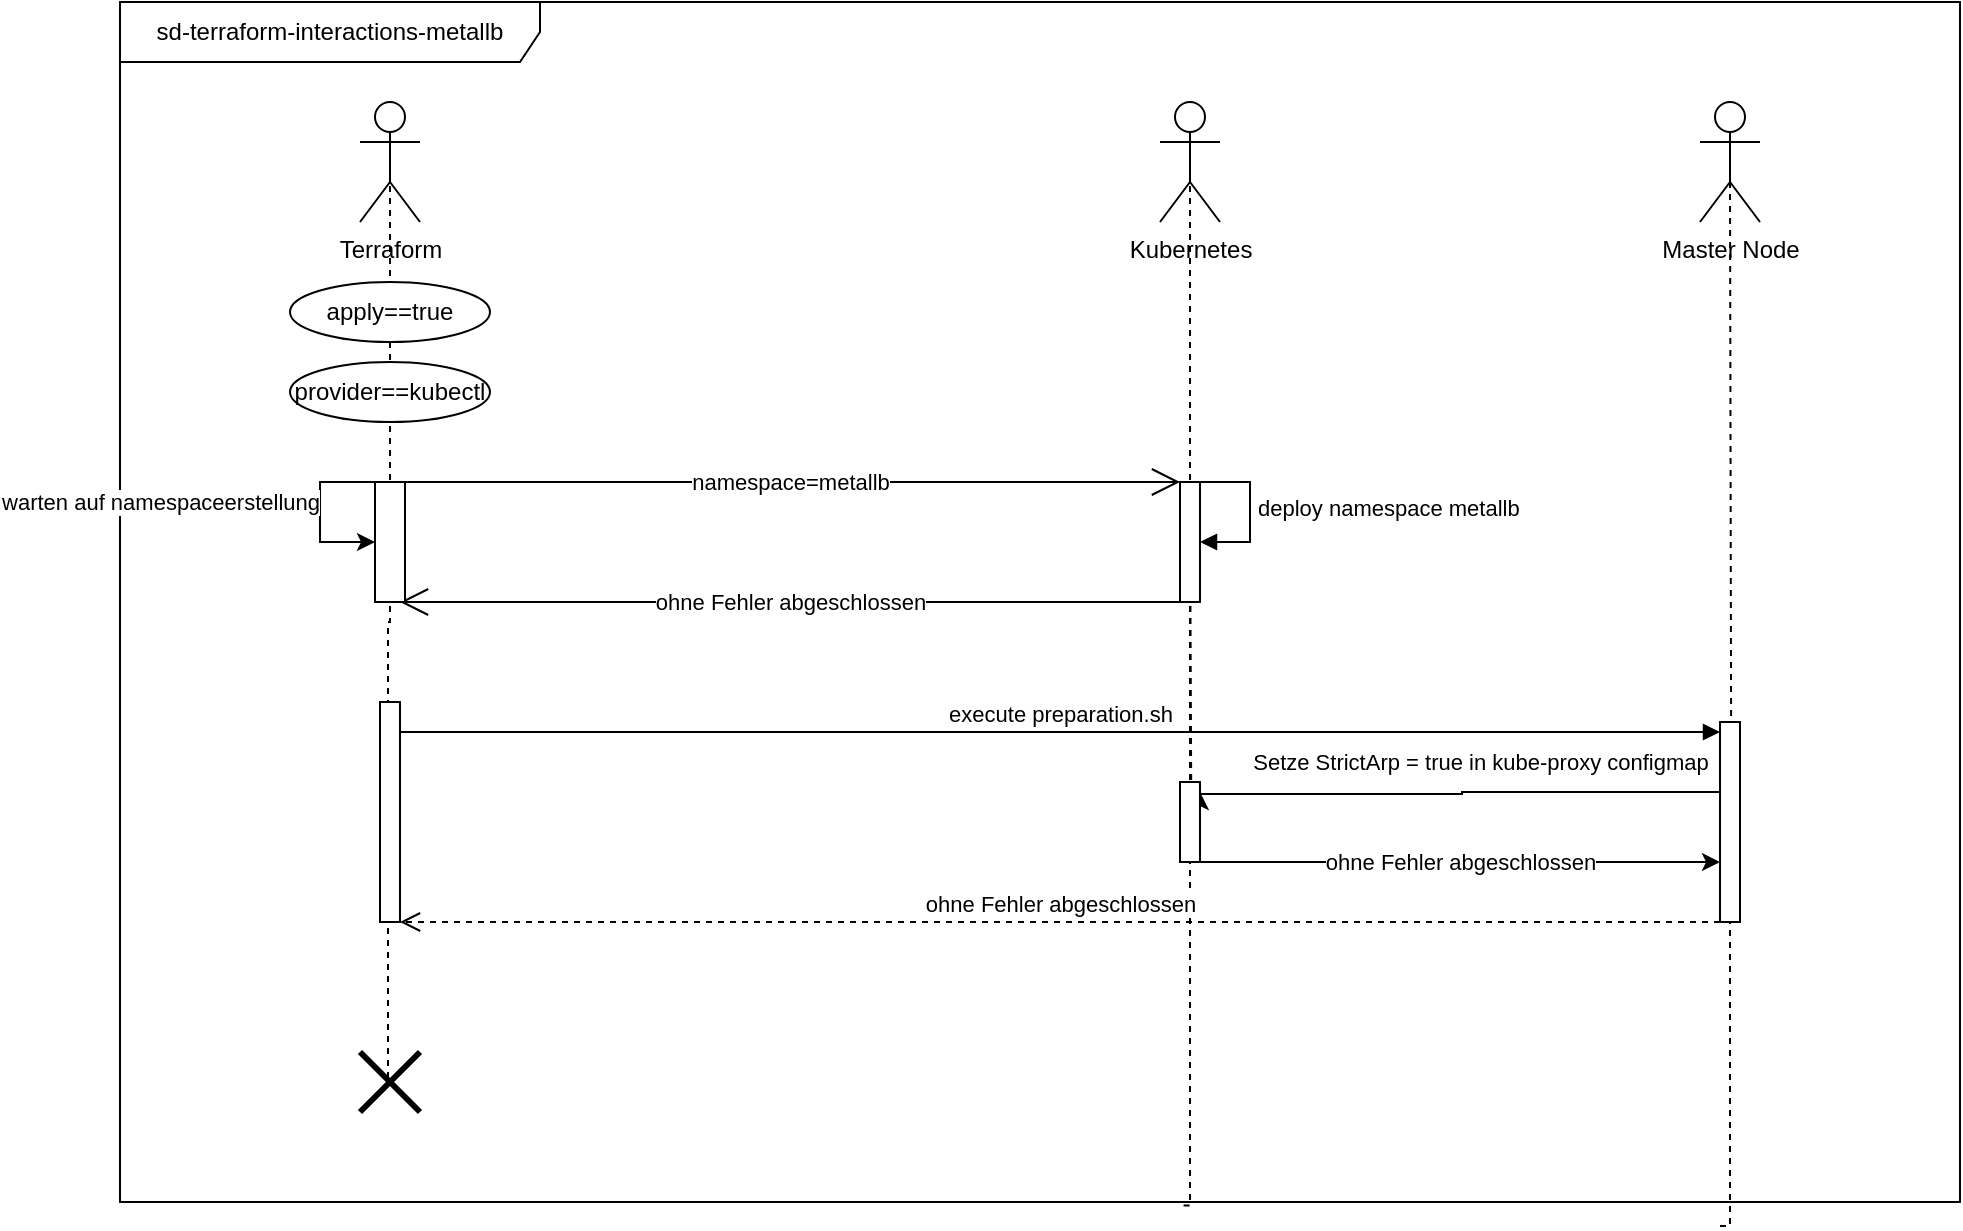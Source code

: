 <mxfile version="24.4.10" type="github">
  <diagram name="Seite-1" id="mMHOEo7cuXuUmrjVVUj_">
    <mxGraphModel dx="2901" dy="680" grid="1" gridSize="10" guides="1" tooltips="1" connect="1" arrows="1" fold="1" page="1" pageScale="1" pageWidth="827" pageHeight="1169" math="0" shadow="0">
      <root>
        <mxCell id="0" />
        <mxCell id="1" parent="0" />
        <mxCell id="BHSRUamQ7bkJ-WpqZw3I-1" value="sd-terraform-interactions-metallb" style="shape=umlFrame;whiteSpace=wrap;html=1;pointerEvents=0;width=210;height=30;" vertex="1" parent="1">
          <mxGeometry x="-70" y="60" width="920" height="600" as="geometry" />
        </mxCell>
        <mxCell id="BHSRUamQ7bkJ-WpqZw3I-2" value="Terraform" style="shape=umlActor;verticalLabelPosition=bottom;verticalAlign=top;html=1;" vertex="1" parent="1">
          <mxGeometry x="50" y="110" width="30" height="60" as="geometry" />
        </mxCell>
        <mxCell id="BHSRUamQ7bkJ-WpqZw3I-3" value="Kubernetes" style="shape=umlActor;verticalLabelPosition=bottom;verticalAlign=top;html=1;" vertex="1" parent="1">
          <mxGeometry x="450" y="110" width="30" height="60" as="geometry" />
        </mxCell>
        <mxCell id="BHSRUamQ7bkJ-WpqZw3I-5" style="edgeStyle=orthogonalEdgeStyle;rounded=0;orthogonalLoop=1;jettySize=auto;html=1;exitX=0.5;exitY=0.5;exitDx=0;exitDy=0;exitPerimeter=0;dashed=1;endArrow=none;endFill=0;" edge="1" parent="1" source="BHSRUamQ7bkJ-WpqZw3I-16" target="BHSRUamQ7bkJ-WpqZw3I-1">
          <mxGeometry relative="1" as="geometry">
            <mxPoint x="64.5" y="355.6" as="sourcePoint" />
            <mxPoint x="65" y="670" as="targetPoint" />
            <Array as="points">
              <mxPoint x="65" y="510" />
              <mxPoint x="65" y="510" />
            </Array>
          </mxGeometry>
        </mxCell>
        <mxCell id="BHSRUamQ7bkJ-WpqZw3I-6" style="edgeStyle=orthogonalEdgeStyle;rounded=0;orthogonalLoop=1;jettySize=auto;html=1;exitX=0.5;exitY=0.5;exitDx=0;exitDy=0;exitPerimeter=0;entryX=0.576;entryY=1.003;entryDx=0;entryDy=0;entryPerimeter=0;endArrow=none;endFill=0;dashed=1;" edge="1" parent="1" source="BHSRUamQ7bkJ-WpqZw3I-3" target="BHSRUamQ7bkJ-WpqZw3I-1">
          <mxGeometry relative="1" as="geometry">
            <Array as="points">
              <mxPoint x="465" y="662" />
            </Array>
          </mxGeometry>
        </mxCell>
        <mxCell id="BHSRUamQ7bkJ-WpqZw3I-9" value="namespace=metallb" style="endArrow=open;endSize=12;html=1;rounded=0;" edge="1" parent="1">
          <mxGeometry width="160" relative="1" as="geometry">
            <mxPoint x="70" y="300" as="sourcePoint" />
            <mxPoint x="460" y="300" as="targetPoint" />
          </mxGeometry>
        </mxCell>
        <mxCell id="BHSRUamQ7bkJ-WpqZw3I-11" value="deploy namespace metallb" style="html=1;align=left;spacingLeft=2;endArrow=block;rounded=0;edgeStyle=orthogonalEdgeStyle;curved=0;rounded=0;" edge="1" parent="1">
          <mxGeometry relative="1" as="geometry">
            <mxPoint x="465" y="300" as="sourcePoint" />
            <Array as="points">
              <mxPoint x="495" y="330" />
            </Array>
            <mxPoint x="470" y="330" as="targetPoint" />
          </mxGeometry>
        </mxCell>
        <mxCell id="BHSRUamQ7bkJ-WpqZw3I-12" value="ohne Fehler abgeschlossen" style="endArrow=open;endSize=12;html=1;rounded=0;" edge="1" parent="1">
          <mxGeometry width="160" relative="1" as="geometry">
            <mxPoint x="460" y="360" as="sourcePoint" />
            <mxPoint x="70" y="360" as="targetPoint" />
          </mxGeometry>
        </mxCell>
        <mxCell id="BHSRUamQ7bkJ-WpqZw3I-17" value="" style="edgeStyle=orthogonalEdgeStyle;rounded=0;orthogonalLoop=1;jettySize=auto;html=1;exitX=0.5;exitY=0.5;exitDx=0;exitDy=0;exitPerimeter=0;dashed=1;endArrow=none;endFill=0;" edge="1" parent="1" source="BHSRUamQ7bkJ-WpqZw3I-2">
          <mxGeometry relative="1" as="geometry">
            <mxPoint x="65" y="140" as="sourcePoint" />
            <mxPoint x="64" y="600" as="targetPoint" />
            <Array as="points">
              <mxPoint x="65" y="370" />
            </Array>
          </mxGeometry>
        </mxCell>
        <mxCell id="BHSRUamQ7bkJ-WpqZw3I-16" value="" style="html=1;whiteSpace=wrap;" vertex="1" parent="1">
          <mxGeometry x="57.5" y="300" width="15" height="60" as="geometry" />
        </mxCell>
        <mxCell id="BHSRUamQ7bkJ-WpqZw3I-18" value="provider==kubectl" style="ellipse;whiteSpace=wrap;html=1;" vertex="1" parent="1">
          <mxGeometry x="15" y="240" width="100" height="30" as="geometry" />
        </mxCell>
        <mxCell id="BHSRUamQ7bkJ-WpqZw3I-19" value="apply==true" style="ellipse;whiteSpace=wrap;html=1;" vertex="1" parent="1">
          <mxGeometry x="15" y="200" width="100" height="30" as="geometry" />
        </mxCell>
        <mxCell id="BHSRUamQ7bkJ-WpqZw3I-20" value="warten auf namespaceerstellung" style="edgeStyle=orthogonalEdgeStyle;rounded=0;orthogonalLoop=1;jettySize=auto;html=1;exitX=0;exitY=0;exitDx=0;exitDy=0;entryX=0;entryY=0.5;entryDx=0;entryDy=0;" edge="1" parent="1" source="BHSRUamQ7bkJ-WpqZw3I-16" target="BHSRUamQ7bkJ-WpqZw3I-16">
          <mxGeometry x="-0.118" y="-80" relative="1" as="geometry">
            <Array as="points">
              <mxPoint x="30" y="300" />
              <mxPoint x="30" y="330" />
            </Array>
            <mxPoint as="offset" />
          </mxGeometry>
        </mxCell>
        <mxCell id="BHSRUamQ7bkJ-WpqZw3I-25" value="execute preparation.sh" style="html=1;verticalAlign=bottom;endArrow=block;curved=0;rounded=0;" edge="1" parent="1" source="BHSRUamQ7bkJ-WpqZw3I-24">
          <mxGeometry relative="1" as="geometry">
            <mxPoint x="450" y="425" as="sourcePoint" />
            <mxPoint x="730" y="425" as="targetPoint" />
          </mxGeometry>
        </mxCell>
        <mxCell id="BHSRUamQ7bkJ-WpqZw3I-26" value="ohne Fehler abgeschlossen" style="html=1;verticalAlign=bottom;endArrow=open;dashed=1;endSize=8;curved=0;rounded=0;" edge="1" parent="1">
          <mxGeometry relative="1" as="geometry">
            <mxPoint x="70" y="520" as="targetPoint" />
            <mxPoint x="730" y="520" as="sourcePoint" />
            <mxPoint as="offset" />
          </mxGeometry>
        </mxCell>
        <mxCell id="BHSRUamQ7bkJ-WpqZw3I-24" value="" style="html=1;points=[[0,0,0,0,5],[0,1,0,0,-5],[1,0,0,0,5],[1,1,0,0,-5]];perimeter=orthogonalPerimeter;outlineConnect=0;targetShapes=umlLifeline;portConstraint=eastwest;newEdgeStyle={&quot;curved&quot;:0,&quot;rounded&quot;:0};" vertex="1" parent="1">
          <mxGeometry x="60" y="410" width="10" height="110" as="geometry" />
        </mxCell>
        <mxCell id="BHSRUamQ7bkJ-WpqZw3I-30" value="Master Node" style="shape=umlActor;verticalLabelPosition=bottom;verticalAlign=top;html=1;" vertex="1" parent="1">
          <mxGeometry x="720" y="110" width="30" height="60" as="geometry" />
        </mxCell>
        <mxCell id="BHSRUamQ7bkJ-WpqZw3I-32" style="edgeStyle=orthogonalEdgeStyle;rounded=0;orthogonalLoop=1;jettySize=auto;html=1;exitX=0.5;exitY=0.5;exitDx=0;exitDy=0;exitPerimeter=0;entryX=0.576;entryY=1.003;entryDx=0;entryDy=0;entryPerimeter=0;endArrow=none;endFill=0;dashed=1;" edge="1" parent="1" source="BHSRUamQ7bkJ-WpqZw3I-33">
          <mxGeometry relative="1" as="geometry">
            <mxPoint x="735" y="150" as="sourcePoint" />
            <mxPoint x="730" y="672" as="targetPoint" />
            <Array as="points">
              <mxPoint x="735" y="672" />
            </Array>
          </mxGeometry>
        </mxCell>
        <mxCell id="BHSRUamQ7bkJ-WpqZw3I-34" value="" style="edgeStyle=orthogonalEdgeStyle;rounded=0;orthogonalLoop=1;jettySize=auto;html=1;exitX=0.5;exitY=0.5;exitDx=0;exitDy=0;exitPerimeter=0;entryX=0.576;entryY=1.003;entryDx=0;entryDy=0;entryPerimeter=0;endArrow=none;endFill=0;dashed=1;" edge="1" parent="1" target="BHSRUamQ7bkJ-WpqZw3I-33">
          <mxGeometry relative="1" as="geometry">
            <mxPoint x="735" y="150" as="sourcePoint" />
            <mxPoint x="730" y="672" as="targetPoint" />
            <Array as="points">
              <mxPoint x="736" y="150" />
            </Array>
          </mxGeometry>
        </mxCell>
        <mxCell id="BHSRUamQ7bkJ-WpqZw3I-36" value="Setze StrictArp = true in kube-proxy configmap" style="edgeStyle=orthogonalEdgeStyle;rounded=0;orthogonalLoop=1;jettySize=auto;html=1;curved=0;" edge="1" parent="1" source="BHSRUamQ7bkJ-WpqZw3I-33">
          <mxGeometry x="-0.079" y="-15" relative="1" as="geometry">
            <mxPoint x="470" y="455" as="targetPoint" />
            <Array as="points">
              <mxPoint x="601" y="455" />
              <mxPoint x="601" y="456" />
            </Array>
            <mxPoint as="offset" />
          </mxGeometry>
        </mxCell>
        <mxCell id="BHSRUamQ7bkJ-WpqZw3I-33" value="" style="html=1;points=[[0,0,0,0,5],[0,1,0,0,-5],[1,0,0,0,5],[1,1,0,0,-5]];perimeter=orthogonalPerimeter;outlineConnect=0;targetShapes=umlLifeline;portConstraint=eastwest;newEdgeStyle={&quot;curved&quot;:0,&quot;rounded&quot;:0};" vertex="1" parent="1">
          <mxGeometry x="730" y="420" width="10" height="100" as="geometry" />
        </mxCell>
        <mxCell id="BHSRUamQ7bkJ-WpqZw3I-38" value="" style="edgeStyle=orthogonalEdgeStyle;rounded=0;orthogonalLoop=1;jettySize=auto;html=1;exitX=0.5;exitY=0.5;exitDx=0;exitDy=0;exitPerimeter=0;entryX=0.576;entryY=1.003;entryDx=0;entryDy=0;entryPerimeter=0;endArrow=none;endFill=0;dashed=1;" edge="1" parent="1" source="BHSRUamQ7bkJ-WpqZw3I-3" target="BHSRUamQ7bkJ-WpqZw3I-37">
          <mxGeometry relative="1" as="geometry">
            <mxPoint x="465" y="140" as="sourcePoint" />
            <mxPoint x="460" y="662" as="targetPoint" />
            <Array as="points">
              <mxPoint x="465" y="310" />
              <mxPoint x="466" y="310" />
            </Array>
          </mxGeometry>
        </mxCell>
        <mxCell id="BHSRUamQ7bkJ-WpqZw3I-40" value="ohne Fehler abgeschlossen" style="edgeStyle=orthogonalEdgeStyle;rounded=0;orthogonalLoop=1;jettySize=auto;html=1;curved=0;" edge="1" parent="1" source="BHSRUamQ7bkJ-WpqZw3I-37">
          <mxGeometry relative="1" as="geometry">
            <mxPoint x="730" y="490" as="targetPoint" />
            <Array as="points">
              <mxPoint x="590" y="490" />
              <mxPoint x="590" y="490" />
            </Array>
          </mxGeometry>
        </mxCell>
        <mxCell id="BHSRUamQ7bkJ-WpqZw3I-37" value="" style="html=1;points=[[0,0,0,0,5],[0,1,0,0,-5],[1,0,0,0,5],[1,1,0,0,-5]];perimeter=orthogonalPerimeter;outlineConnect=0;targetShapes=umlLifeline;portConstraint=eastwest;newEdgeStyle={&quot;curved&quot;:0,&quot;rounded&quot;:0};" vertex="1" parent="1">
          <mxGeometry x="460" y="450" width="10" height="40" as="geometry" />
        </mxCell>
        <mxCell id="BHSRUamQ7bkJ-WpqZw3I-41" value="" style="shape=umlDestroy;whiteSpace=wrap;html=1;strokeWidth=3;targetShapes=umlLifeline;" vertex="1" parent="1">
          <mxGeometry x="50" y="585" width="30" height="30" as="geometry" />
        </mxCell>
        <mxCell id="BHSRUamQ7bkJ-WpqZw3I-42" value="" style="html=1;points=[[0,0,0,0,5],[0,1,0,0,-5],[1,0,0,0,5],[1,1,0,0,-5]];perimeter=orthogonalPerimeter;outlineConnect=0;targetShapes=umlLifeline;portConstraint=eastwest;newEdgeStyle={&quot;curved&quot;:0,&quot;rounded&quot;:0};" vertex="1" parent="1">
          <mxGeometry x="460" y="300" width="10" height="60" as="geometry" />
        </mxCell>
      </root>
    </mxGraphModel>
  </diagram>
</mxfile>
